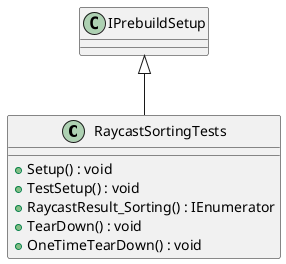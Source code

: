 @startuml
class RaycastSortingTests {
    + Setup() : void
    + TestSetup() : void
    + RaycastResult_Sorting() : IEnumerator
    + TearDown() : void
    + OneTimeTearDown() : void
}
IPrebuildSetup <|-- RaycastSortingTests
@enduml
